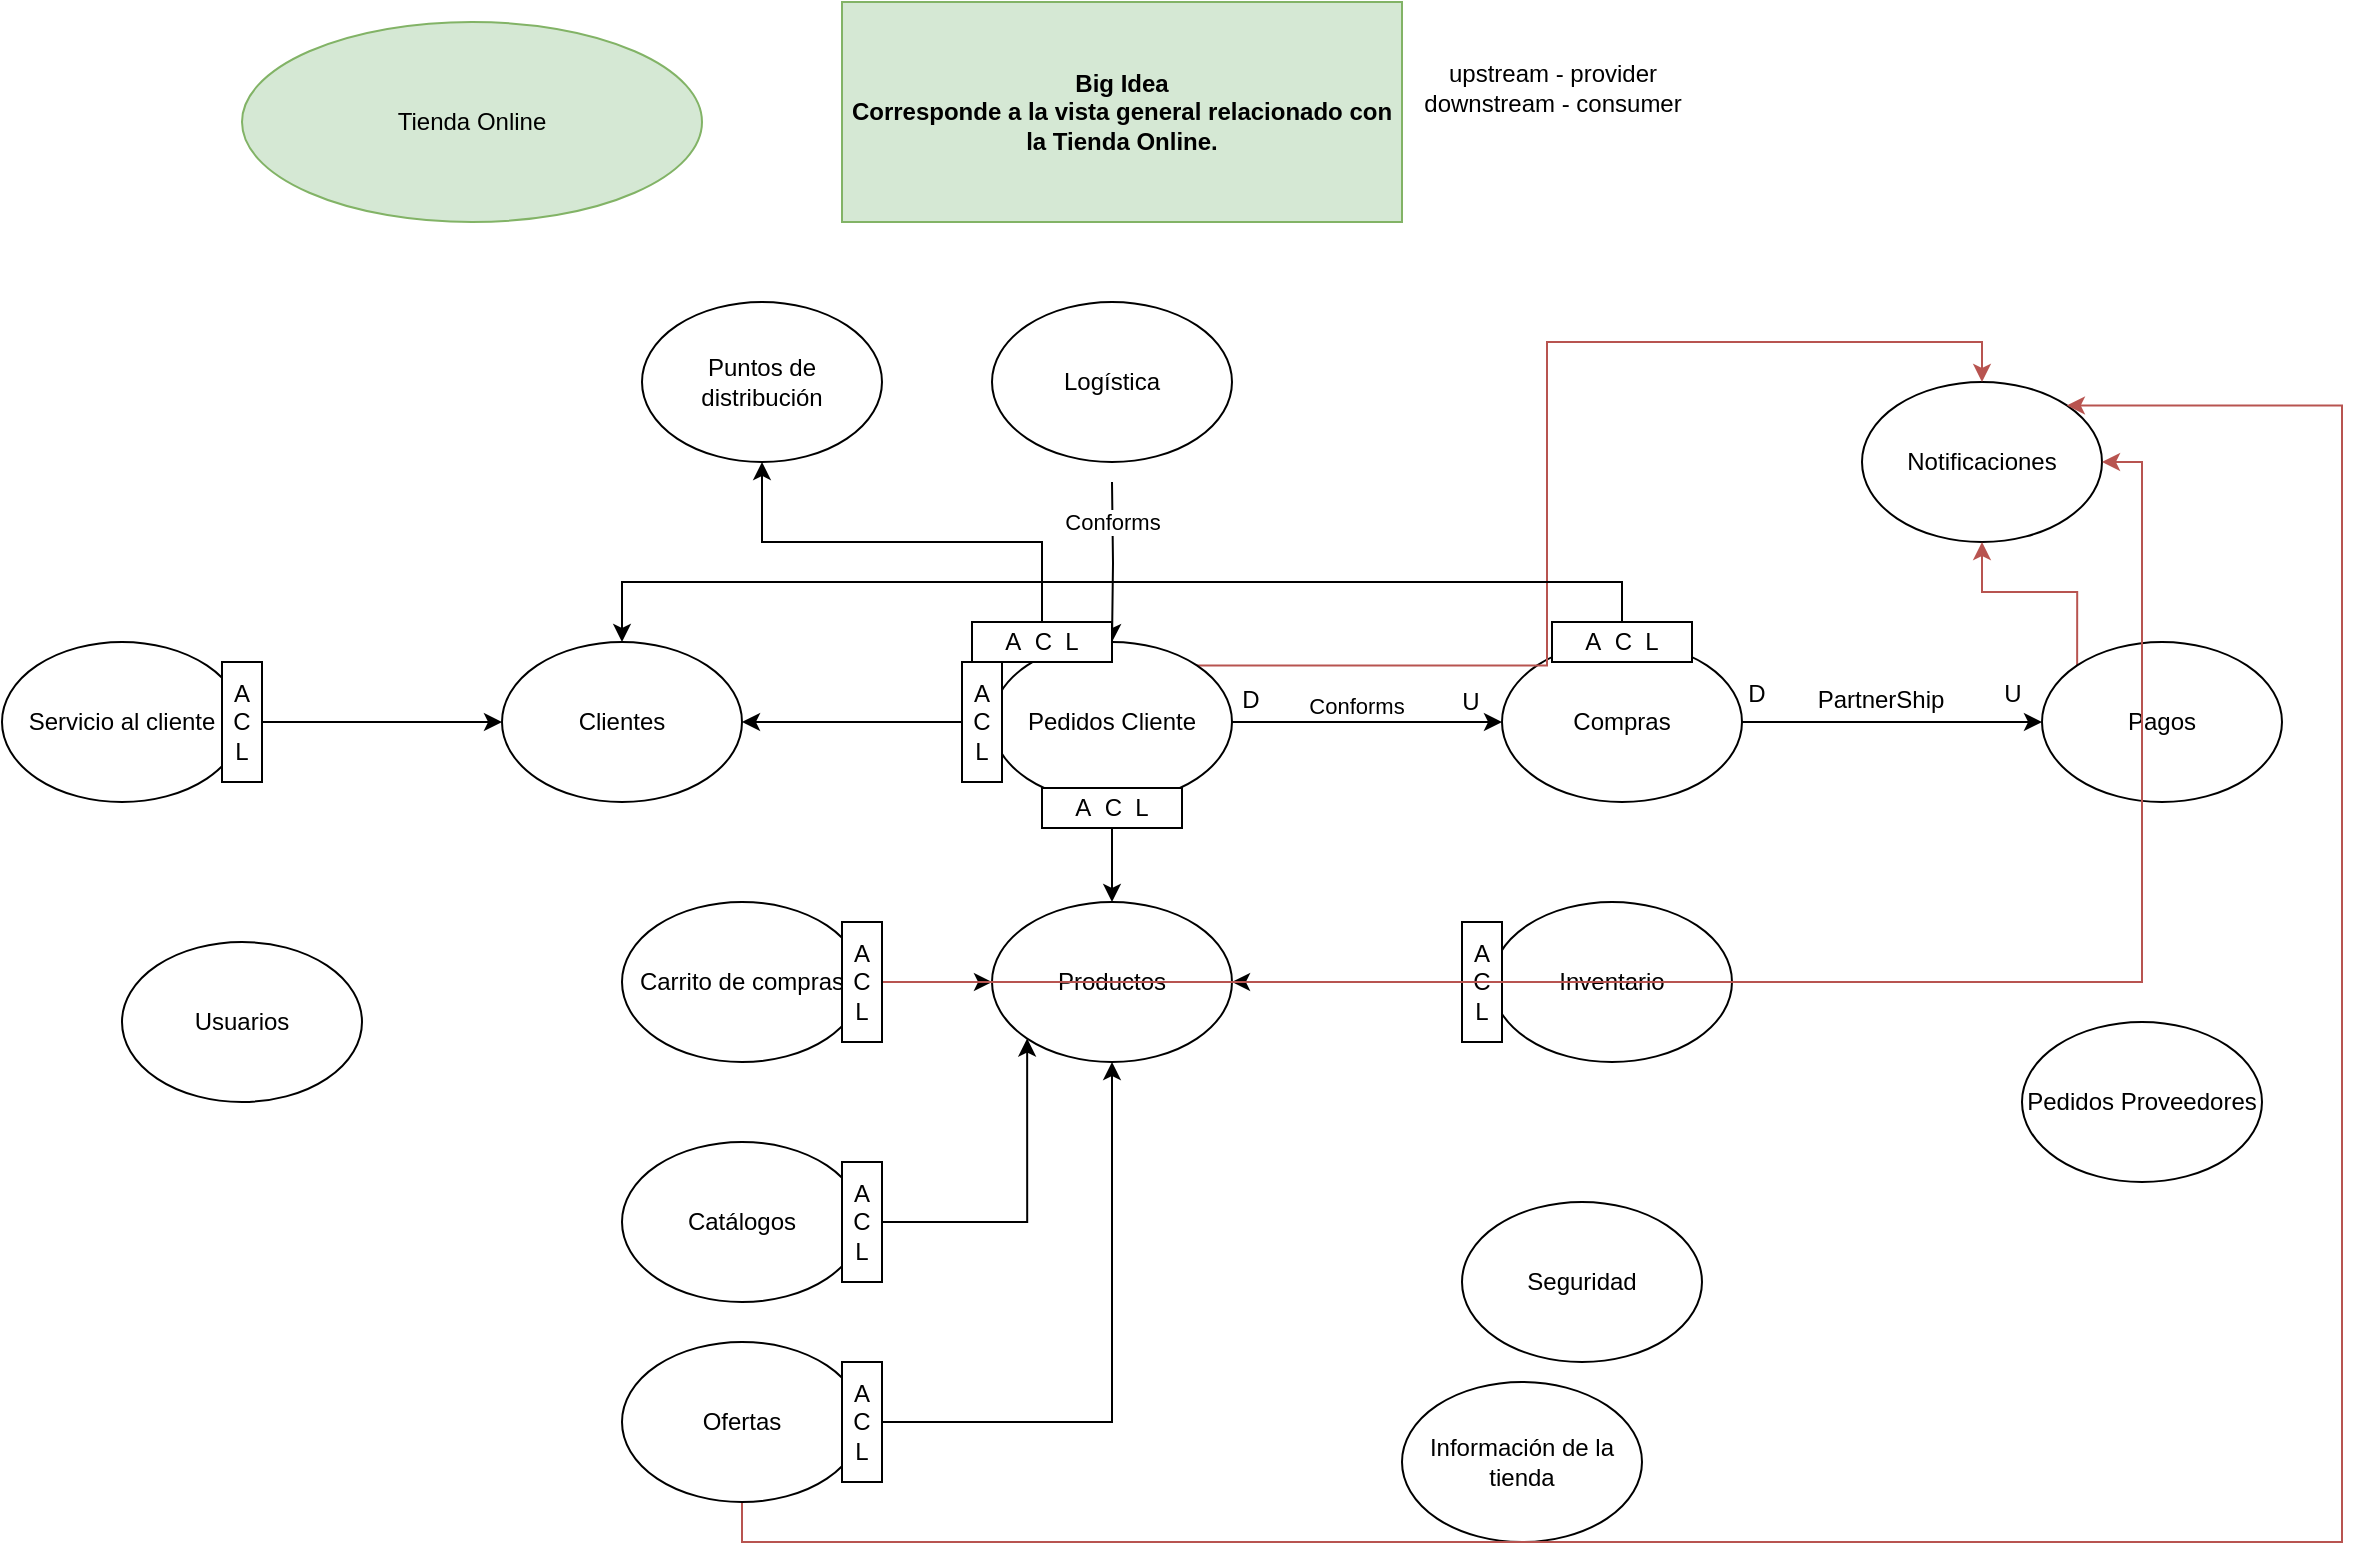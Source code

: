 <mxfile version="21.6.6" type="github">
  <diagram name="Modelado estrategico" id="flNbDiV5V6uTlgTB446z">
    <mxGraphModel dx="1072" dy="515" grid="1" gridSize="10" guides="1" tooltips="1" connect="1" arrows="1" fold="1" page="1" pageScale="1" pageWidth="850" pageHeight="1100" math="0" shadow="0">
      <root>
        <mxCell id="0" />
        <mxCell id="1" parent="0" />
        <mxCell id="RbZA3ko83CKxGorL-d6X-1" value="Tienda Online" style="ellipse;whiteSpace=wrap;html=1;fillColor=#d5e8d4;strokeColor=#82b366;" parent="1" vertex="1">
          <mxGeometry x="140" y="30" width="230" height="100" as="geometry" />
        </mxCell>
        <mxCell id="RbZA3ko83CKxGorL-d6X-2" value="&lt;b&gt;Big Idea&lt;br&gt;Corresponde a la vista general relacionado con la Tienda Online.&lt;br&gt;&lt;/b&gt;" style="rounded=0;whiteSpace=wrap;html=1;fillColor=#d5e8d4;strokeColor=#82b366;" parent="1" vertex="1">
          <mxGeometry x="440" y="20" width="280" height="110" as="geometry" />
        </mxCell>
        <mxCell id="RbZA3ko83CKxGorL-d6X-3" value="Carrito de compras" style="ellipse;whiteSpace=wrap;html=1;" parent="1" vertex="1">
          <mxGeometry x="330" y="470" width="120" height="80" as="geometry" />
        </mxCell>
        <mxCell id="RbZA3ko83CKxGorL-d6X-4" value="Notificaciones" style="ellipse;whiteSpace=wrap;html=1;" parent="1" vertex="1">
          <mxGeometry x="950" y="210" width="120" height="80" as="geometry" />
        </mxCell>
        <mxCell id="RbZA3ko83CKxGorL-d6X-5" value="Servicio al cliente" style="ellipse;whiteSpace=wrap;html=1;" parent="1" vertex="1">
          <mxGeometry x="20" y="340" width="120" height="80" as="geometry" />
        </mxCell>
        <mxCell id="RbZA3ko83CKxGorL-d6X-6" value="Información de la tienda" style="ellipse;whiteSpace=wrap;html=1;" parent="1" vertex="1">
          <mxGeometry x="720" y="710" width="120" height="80" as="geometry" />
        </mxCell>
        <mxCell id="RbZA3ko83CKxGorL-d6X-36" style="edgeStyle=orthogonalEdgeStyle;rounded=0;orthogonalLoop=1;jettySize=auto;html=1;exitX=1;exitY=0.5;exitDx=0;exitDy=0;" parent="1" source="RbZA3ko83CKxGorL-d6X-7" target="RbZA3ko83CKxGorL-d6X-10" edge="1">
          <mxGeometry relative="1" as="geometry" />
        </mxCell>
        <mxCell id="RbZA3ko83CKxGorL-d6X-7" value="Compras" style="ellipse;whiteSpace=wrap;html=1;" parent="1" vertex="1">
          <mxGeometry x="770" y="340" width="120" height="80" as="geometry" />
        </mxCell>
        <mxCell id="RbZA3ko83CKxGorL-d6X-8" value="Usuarios" style="ellipse;whiteSpace=wrap;html=1;" parent="1" vertex="1">
          <mxGeometry x="80" y="490" width="120" height="80" as="geometry" />
        </mxCell>
        <mxCell id="RbZA3ko83CKxGorL-d6X-9" value="Clientes" style="ellipse;whiteSpace=wrap;html=1;" parent="1" vertex="1">
          <mxGeometry x="270" y="340" width="120" height="80" as="geometry" />
        </mxCell>
        <mxCell id="h234wWG-kG2KsKS7X-5s-4" style="edgeStyle=orthogonalEdgeStyle;rounded=0;orthogonalLoop=1;jettySize=auto;html=1;exitX=0;exitY=0;exitDx=0;exitDy=0;fillColor=#f8cecc;strokeColor=#b85450;" edge="1" parent="1" source="RbZA3ko83CKxGorL-d6X-10" target="RbZA3ko83CKxGorL-d6X-4">
          <mxGeometry relative="1" as="geometry" />
        </mxCell>
        <mxCell id="RbZA3ko83CKxGorL-d6X-10" value="Pagos" style="ellipse;whiteSpace=wrap;html=1;" parent="1" vertex="1">
          <mxGeometry x="1040" y="340" width="120" height="80" as="geometry" />
        </mxCell>
        <mxCell id="RbZA3ko83CKxGorL-d6X-33" style="edgeStyle=orthogonalEdgeStyle;rounded=0;orthogonalLoop=1;jettySize=auto;html=1;exitX=1;exitY=0.5;exitDx=0;exitDy=0;entryX=0;entryY=0.5;entryDx=0;entryDy=0;" parent="1" source="RbZA3ko83CKxGorL-d6X-11" target="RbZA3ko83CKxGorL-d6X-7" edge="1">
          <mxGeometry relative="1" as="geometry" />
        </mxCell>
        <mxCell id="RbZA3ko83CKxGorL-d6X-35" value="Conforms" style="edgeLabel;html=1;align=center;verticalAlign=middle;resizable=0;points=[];" parent="RbZA3ko83CKxGorL-d6X-33" vertex="1" connectable="0">
          <mxGeometry x="-0.322" y="5" relative="1" as="geometry">
            <mxPoint x="16" y="-3" as="offset" />
          </mxGeometry>
        </mxCell>
        <mxCell id="h234wWG-kG2KsKS7X-5s-2" style="edgeStyle=orthogonalEdgeStyle;rounded=0;orthogonalLoop=1;jettySize=auto;html=1;exitX=1;exitY=0;exitDx=0;exitDy=0;entryX=0.5;entryY=0;entryDx=0;entryDy=0;fillColor=#f8cecc;strokeColor=#b85450;" edge="1" parent="1" source="RbZA3ko83CKxGorL-d6X-11" target="RbZA3ko83CKxGorL-d6X-4">
          <mxGeometry relative="1" as="geometry" />
        </mxCell>
        <mxCell id="RbZA3ko83CKxGorL-d6X-11" value="Pedidos Cliente" style="ellipse;whiteSpace=wrap;html=1;" parent="1" vertex="1">
          <mxGeometry x="515" y="340" width="120" height="80" as="geometry" />
        </mxCell>
        <mxCell id="RbZA3ko83CKxGorL-d6X-13" value="Pedidos Proveedores" style="ellipse;whiteSpace=wrap;html=1;" parent="1" vertex="1">
          <mxGeometry x="1030" y="530" width="120" height="80" as="geometry" />
        </mxCell>
        <mxCell id="RbZA3ko83CKxGorL-d6X-14" value="Productos" style="ellipse;whiteSpace=wrap;html=1;" parent="1" vertex="1">
          <mxGeometry x="515" y="470" width="120" height="80" as="geometry" />
        </mxCell>
        <mxCell id="RbZA3ko83CKxGorL-d6X-15" value="Inventario" style="ellipse;whiteSpace=wrap;html=1;" parent="1" vertex="1">
          <mxGeometry x="765" y="470" width="120" height="80" as="geometry" />
        </mxCell>
        <mxCell id="RbZA3ko83CKxGorL-d6X-16" value="Catálogos" style="ellipse;whiteSpace=wrap;html=1;" parent="1" vertex="1">
          <mxGeometry x="330" y="590" width="120" height="80" as="geometry" />
        </mxCell>
        <mxCell id="h234wWG-kG2KsKS7X-5s-5" style="edgeStyle=orthogonalEdgeStyle;rounded=0;orthogonalLoop=1;jettySize=auto;html=1;exitX=0.5;exitY=1;exitDx=0;exitDy=0;entryX=1;entryY=0;entryDx=0;entryDy=0;fillColor=#f8cecc;strokeColor=#b85450;" edge="1" parent="1" source="RbZA3ko83CKxGorL-d6X-17" target="RbZA3ko83CKxGorL-d6X-4">
          <mxGeometry relative="1" as="geometry">
            <Array as="points">
              <mxPoint x="390" y="790" />
              <mxPoint x="1190" y="790" />
              <mxPoint x="1190" y="222" />
            </Array>
          </mxGeometry>
        </mxCell>
        <mxCell id="RbZA3ko83CKxGorL-d6X-17" value="Ofertas" style="ellipse;whiteSpace=wrap;html=1;" parent="1" vertex="1">
          <mxGeometry x="330" y="690" width="120" height="80" as="geometry" />
        </mxCell>
        <mxCell id="RbZA3ko83CKxGorL-d6X-18" value="Seguridad" style="ellipse;whiteSpace=wrap;html=1;" parent="1" vertex="1">
          <mxGeometry x="750" y="620" width="120" height="80" as="geometry" />
        </mxCell>
        <mxCell id="RbZA3ko83CKxGorL-d6X-19" value="Logística" style="ellipse;whiteSpace=wrap;html=1;" parent="1" vertex="1">
          <mxGeometry x="515" y="170" width="120" height="80" as="geometry" />
        </mxCell>
        <mxCell id="RbZA3ko83CKxGorL-d6X-22" style="edgeStyle=orthogonalEdgeStyle;rounded=0;orthogonalLoop=1;jettySize=auto;html=1;exitX=1;exitY=0.5;exitDx=0;exitDy=0;entryX=0;entryY=1;entryDx=0;entryDy=0;" parent="1" source="RbZA3ko83CKxGorL-d6X-21" target="RbZA3ko83CKxGorL-d6X-14" edge="1">
          <mxGeometry relative="1" as="geometry">
            <mxPoint x="470" y="630" as="targetPoint" />
          </mxGeometry>
        </mxCell>
        <mxCell id="RbZA3ko83CKxGorL-d6X-21" value="A&lt;br&gt;C&lt;br&gt;L" style="rounded=0;whiteSpace=wrap;html=1;" parent="1" vertex="1">
          <mxGeometry x="440" y="600" width="20" height="60" as="geometry" />
        </mxCell>
        <mxCell id="RbZA3ko83CKxGorL-d6X-26" style="edgeStyle=orthogonalEdgeStyle;rounded=0;orthogonalLoop=1;jettySize=auto;html=1;exitX=1;exitY=0.5;exitDx=0;exitDy=0;entryX=0.5;entryY=1;entryDx=0;entryDy=0;" parent="1" source="RbZA3ko83CKxGorL-d6X-23" target="RbZA3ko83CKxGorL-d6X-14" edge="1">
          <mxGeometry relative="1" as="geometry" />
        </mxCell>
        <mxCell id="RbZA3ko83CKxGorL-d6X-23" value="A&lt;br&gt;C&lt;br&gt;L" style="rounded=0;whiteSpace=wrap;html=1;" parent="1" vertex="1">
          <mxGeometry x="440" y="700" width="20" height="60" as="geometry" />
        </mxCell>
        <mxCell id="RbZA3ko83CKxGorL-d6X-28" style="edgeStyle=orthogonalEdgeStyle;rounded=0;orthogonalLoop=1;jettySize=auto;html=1;exitX=0;exitY=0.5;exitDx=0;exitDy=0;entryX=1;entryY=0.5;entryDx=0;entryDy=0;" parent="1" source="RbZA3ko83CKxGorL-d6X-27" target="RbZA3ko83CKxGorL-d6X-14" edge="1">
          <mxGeometry relative="1" as="geometry" />
        </mxCell>
        <mxCell id="RbZA3ko83CKxGorL-d6X-27" value="A&lt;br&gt;C&lt;br&gt;L" style="rounded=0;whiteSpace=wrap;html=1;" parent="1" vertex="1">
          <mxGeometry x="750" y="480" width="20" height="60" as="geometry" />
        </mxCell>
        <mxCell id="RbZA3ko83CKxGorL-d6X-30" style="edgeStyle=orthogonalEdgeStyle;rounded=0;orthogonalLoop=1;jettySize=auto;html=1;exitX=1;exitY=0.5;exitDx=0;exitDy=0;entryX=0;entryY=0.5;entryDx=0;entryDy=0;" parent="1" source="RbZA3ko83CKxGorL-d6X-29" target="RbZA3ko83CKxGorL-d6X-14" edge="1">
          <mxGeometry relative="1" as="geometry" />
        </mxCell>
        <mxCell id="h234wWG-kG2KsKS7X-5s-1" style="edgeStyle=orthogonalEdgeStyle;rounded=0;orthogonalLoop=1;jettySize=auto;html=1;exitX=1;exitY=0.5;exitDx=0;exitDy=0;entryX=1;entryY=0.5;entryDx=0;entryDy=0;fillColor=#f8cecc;strokeColor=#b85450;" edge="1" parent="1" source="RbZA3ko83CKxGorL-d6X-29" target="RbZA3ko83CKxGorL-d6X-4">
          <mxGeometry relative="1" as="geometry" />
        </mxCell>
        <mxCell id="RbZA3ko83CKxGorL-d6X-29" value="A&lt;br&gt;C&lt;br&gt;L" style="rounded=0;whiteSpace=wrap;html=1;" parent="1" vertex="1">
          <mxGeometry x="440" y="480" width="20" height="60" as="geometry" />
        </mxCell>
        <mxCell id="RbZA3ko83CKxGorL-d6X-32" style="edgeStyle=orthogonalEdgeStyle;rounded=0;orthogonalLoop=1;jettySize=auto;html=1;exitX=0.5;exitY=1;exitDx=0;exitDy=0;" parent="1" source="RbZA3ko83CKxGorL-d6X-31" target="RbZA3ko83CKxGorL-d6X-14" edge="1">
          <mxGeometry relative="1" as="geometry" />
        </mxCell>
        <mxCell id="RbZA3ko83CKxGorL-d6X-31" value="A&amp;nbsp; C&amp;nbsp; L" style="rounded=0;whiteSpace=wrap;html=1;" parent="1" vertex="1">
          <mxGeometry x="540" y="413" width="70" height="20" as="geometry" />
        </mxCell>
        <mxCell id="RbZA3ko83CKxGorL-d6X-34" value="Puntos de distribución" style="ellipse;whiteSpace=wrap;html=1;" parent="1" vertex="1">
          <mxGeometry x="340" y="170" width="120" height="80" as="geometry" />
        </mxCell>
        <mxCell id="RbZA3ko83CKxGorL-d6X-37" value="PartnerShip" style="text;html=1;align=center;verticalAlign=middle;resizable=0;points=[];autosize=1;strokeColor=none;fillColor=none;" parent="1" vertex="1">
          <mxGeometry x="914" y="354" width="90" height="30" as="geometry" />
        </mxCell>
        <mxCell id="RbZA3ko83CKxGorL-d6X-38" value="upstream - provider&lt;br&gt;downstream - consumer" style="text;html=1;align=center;verticalAlign=middle;resizable=0;points=[];autosize=1;strokeColor=none;fillColor=none;" parent="1" vertex="1">
          <mxGeometry x="720" y="43" width="150" height="40" as="geometry" />
        </mxCell>
        <mxCell id="RbZA3ko83CKxGorL-d6X-39" value="D" style="text;html=1;align=center;verticalAlign=middle;resizable=0;points=[];autosize=1;strokeColor=none;fillColor=none;" parent="1" vertex="1">
          <mxGeometry x="629" y="354" width="30" height="30" as="geometry" />
        </mxCell>
        <mxCell id="RbZA3ko83CKxGorL-d6X-40" value="U" style="text;html=1;align=center;verticalAlign=middle;resizable=0;points=[];autosize=1;strokeColor=none;fillColor=none;" parent="1" vertex="1">
          <mxGeometry x="739" y="355" width="30" height="30" as="geometry" />
        </mxCell>
        <mxCell id="RbZA3ko83CKxGorL-d6X-41" value="D" style="text;html=1;align=center;verticalAlign=middle;resizable=0;points=[];autosize=1;strokeColor=none;fillColor=none;" parent="1" vertex="1">
          <mxGeometry x="882" y="351" width="30" height="30" as="geometry" />
        </mxCell>
        <mxCell id="RbZA3ko83CKxGorL-d6X-42" value="U" style="text;html=1;align=center;verticalAlign=middle;resizable=0;points=[];autosize=1;strokeColor=none;fillColor=none;" parent="1" vertex="1">
          <mxGeometry x="1010" y="351" width="30" height="30" as="geometry" />
        </mxCell>
        <mxCell id="RbZA3ko83CKxGorL-d6X-44" style="edgeStyle=orthogonalEdgeStyle;rounded=0;orthogonalLoop=1;jettySize=auto;html=1;exitX=0;exitY=0.5;exitDx=0;exitDy=0;entryX=1;entryY=0.5;entryDx=0;entryDy=0;" parent="1" source="RbZA3ko83CKxGorL-d6X-43" target="RbZA3ko83CKxGorL-d6X-9" edge="1">
          <mxGeometry relative="1" as="geometry" />
        </mxCell>
        <mxCell id="RbZA3ko83CKxGorL-d6X-43" value="A&lt;br&gt;C&lt;br&gt;L" style="rounded=0;whiteSpace=wrap;html=1;" parent="1" vertex="1">
          <mxGeometry x="500" y="350" width="20" height="60" as="geometry" />
        </mxCell>
        <mxCell id="RbZA3ko83CKxGorL-d6X-46" style="edgeStyle=orthogonalEdgeStyle;rounded=0;orthogonalLoop=1;jettySize=auto;html=1;exitX=0.5;exitY=0;exitDx=0;exitDy=0;entryX=0.5;entryY=0;entryDx=0;entryDy=0;" parent="1" source="RbZA3ko83CKxGorL-d6X-45" target="RbZA3ko83CKxGorL-d6X-9" edge="1">
          <mxGeometry relative="1" as="geometry" />
        </mxCell>
        <mxCell id="RbZA3ko83CKxGorL-d6X-45" value="A&amp;nbsp; C&amp;nbsp; L" style="rounded=0;whiteSpace=wrap;html=1;" parent="1" vertex="1">
          <mxGeometry x="795" y="330" width="70" height="20" as="geometry" />
        </mxCell>
        <mxCell id="RbZA3ko83CKxGorL-d6X-53" style="edgeStyle=orthogonalEdgeStyle;rounded=0;orthogonalLoop=1;jettySize=auto;html=1;exitX=1;exitY=0.5;exitDx=0;exitDy=0;" parent="1" source="RbZA3ko83CKxGorL-d6X-52" target="RbZA3ko83CKxGorL-d6X-9" edge="1">
          <mxGeometry relative="1" as="geometry" />
        </mxCell>
        <mxCell id="RbZA3ko83CKxGorL-d6X-52" value="A&lt;br&gt;C&lt;br&gt;L" style="rounded=0;whiteSpace=wrap;html=1;" parent="1" vertex="1">
          <mxGeometry x="130" y="350" width="20" height="60" as="geometry" />
        </mxCell>
        <mxCell id="RbZA3ko83CKxGorL-d6X-55" style="edgeStyle=orthogonalEdgeStyle;rounded=0;orthogonalLoop=1;jettySize=auto;html=1;exitX=0.5;exitY=1;exitDx=0;exitDy=0;entryX=0.5;entryY=0;entryDx=0;entryDy=0;" parent="1" target="RbZA3ko83CKxGorL-d6X-11" edge="1">
          <mxGeometry relative="1" as="geometry">
            <mxPoint x="575" y="260.0" as="sourcePoint" />
          </mxGeometry>
        </mxCell>
        <mxCell id="RbZA3ko83CKxGorL-d6X-58" value="Conforms" style="edgeLabel;html=1;align=center;verticalAlign=middle;resizable=0;points=[];" parent="1" vertex="1" connectable="0">
          <mxGeometry x="575" y="280" as="geometry" />
        </mxCell>
        <mxCell id="RbZA3ko83CKxGorL-d6X-60" style="edgeStyle=orthogonalEdgeStyle;rounded=0;orthogonalLoop=1;jettySize=auto;html=1;exitX=0.5;exitY=0;exitDx=0;exitDy=0;entryX=0.5;entryY=1;entryDx=0;entryDy=0;" parent="1" source="RbZA3ko83CKxGorL-d6X-59" target="RbZA3ko83CKxGorL-d6X-34" edge="1">
          <mxGeometry relative="1" as="geometry" />
        </mxCell>
        <mxCell id="RbZA3ko83CKxGorL-d6X-59" value="A&amp;nbsp; C&amp;nbsp; L" style="rounded=0;whiteSpace=wrap;html=1;" parent="1" vertex="1">
          <mxGeometry x="505" y="330" width="70" height="20" as="geometry" />
        </mxCell>
      </root>
    </mxGraphModel>
  </diagram>
</mxfile>
